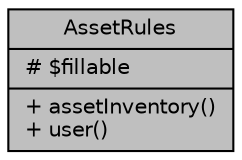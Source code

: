 digraph "AssetRules"
{
 // LATEX_PDF_SIZE
  bgcolor="transparent";
  edge [fontname="Helvetica",fontsize="10",labelfontname="Helvetica",labelfontsize="10"];
  node [fontname="Helvetica",fontsize="10",shape=record];
  Node1 [label="{AssetRules\n|# $fillable\l|+ assetInventory()\l+ user()\l}",height=0.2,width=0.4,color="black", fillcolor="grey75", style="filled", fontcolor="black",tooltip="Modelo de datos de las reglas de bienes en inventario."];
}
